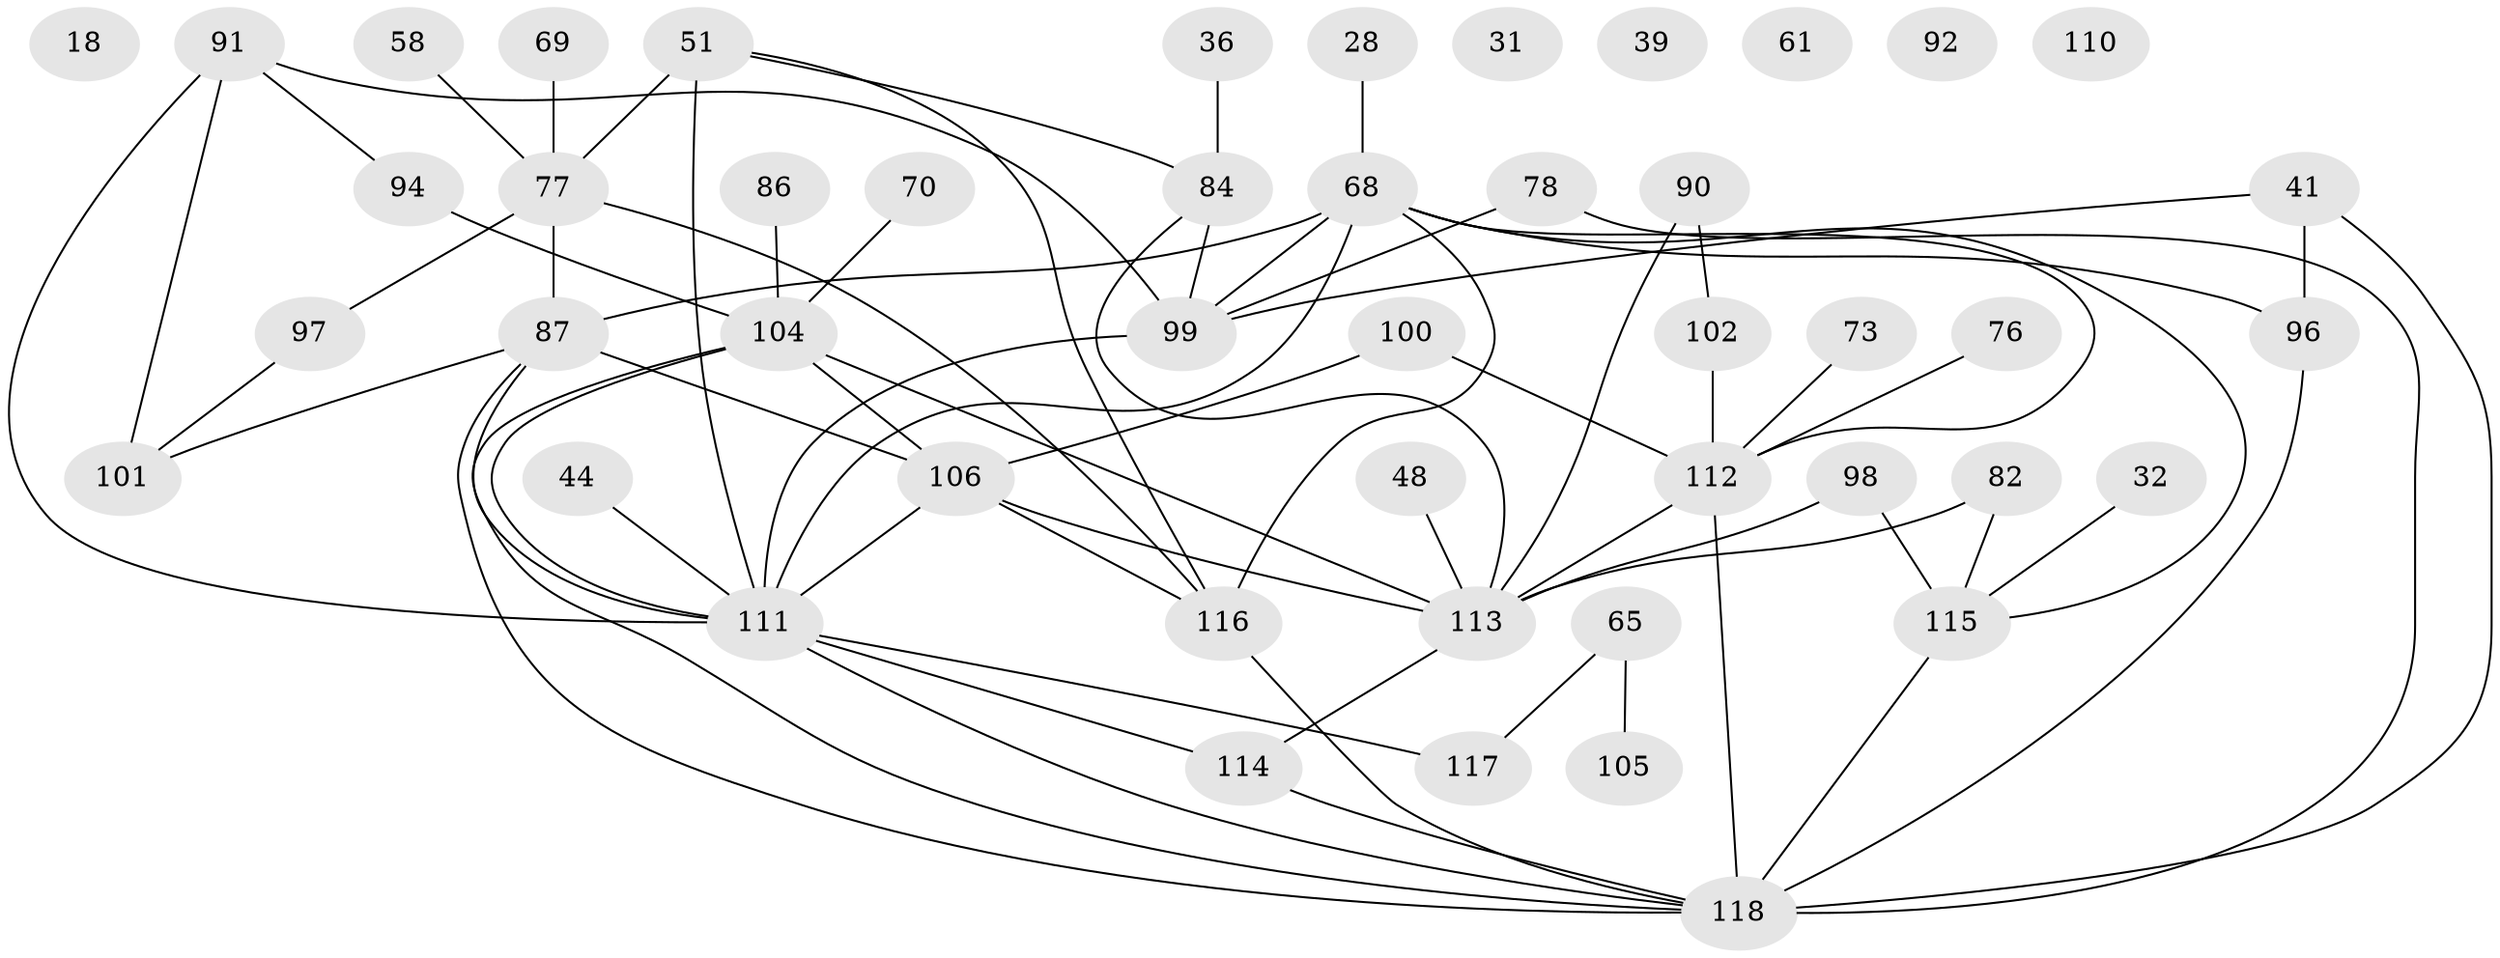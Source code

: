 // original degree distribution, {4: 0.1694915254237288, 3: 0.2288135593220339, 5: 0.07627118644067797, 2: 0.2627118644067797, 1: 0.1440677966101695, 0: 0.05084745762711865, 7: 0.025423728813559324, 6: 0.0423728813559322}
// Generated by graph-tools (version 1.1) at 2025/42/03/04/25 21:42:24]
// undirected, 47 vertices, 71 edges
graph export_dot {
graph [start="1"]
  node [color=gray90,style=filled];
  18;
  28;
  31;
  32 [super="+7"];
  36;
  39;
  41 [super="+6+8"];
  44;
  48;
  51;
  58;
  61;
  65;
  68 [super="+60+12"];
  69 [super="+17"];
  70;
  73 [super="+16"];
  76 [super="+49"];
  77 [super="+26"];
  78 [super="+55+21"];
  82;
  84 [super="+25"];
  86;
  87 [super="+20+59"];
  90 [super="+79+47"];
  91 [super="+24"];
  92;
  94 [super="+83"];
  96 [super="+22"];
  97 [super="+57"];
  98 [super="+95"];
  99 [super="+33+81"];
  100;
  101 [super="+74"];
  102;
  104 [super="+37+67+62+29"];
  105;
  106 [super="+71+72+103"];
  110;
  111 [super="+4+108"];
  112 [super="+109+40+43"];
  113 [super="+89"];
  114 [super="+88"];
  115 [super="+80"];
  116 [super="+93"];
  117;
  118 [super="+85+66+56"];
  28 -- 68;
  32 -- 115;
  36 -- 84;
  41 -- 99;
  41 -- 96 [weight=2];
  41 -- 118;
  44 -- 111;
  48 -- 113;
  51 -- 84 [weight=2];
  51 -- 116;
  51 -- 111 [weight=3];
  51 -- 77;
  58 -- 77;
  65 -- 105;
  65 -- 117;
  68 -- 111 [weight=3];
  68 -- 116 [weight=2];
  68 -- 99 [weight=4];
  68 -- 96;
  68 -- 87 [weight=2];
  68 -- 115;
  68 -- 112 [weight=2];
  69 -- 77;
  70 -- 104;
  73 -- 112;
  76 -- 112;
  77 -- 97;
  77 -- 87;
  77 -- 116 [weight=2];
  78 -- 99 [weight=2];
  78 -- 118 [weight=2];
  82 -- 113;
  82 -- 115;
  84 -- 99;
  84 -- 113;
  86 -- 104;
  87 -- 111;
  87 -- 101 [weight=2];
  87 -- 118;
  87 -- 106 [weight=2];
  90 -- 113;
  90 -- 102;
  91 -- 111;
  91 -- 99;
  91 -- 94;
  91 -- 101;
  94 -- 104 [weight=2];
  96 -- 118 [weight=2];
  97 -- 101;
  98 -- 113;
  98 -- 115;
  99 -- 111 [weight=2];
  100 -- 112;
  100 -- 106;
  102 -- 112;
  104 -- 118 [weight=3];
  104 -- 113;
  104 -- 106;
  104 -- 111 [weight=2];
  106 -- 111;
  106 -- 113;
  106 -- 116;
  111 -- 114;
  111 -- 117;
  111 -- 118;
  112 -- 113 [weight=2];
  112 -- 118 [weight=2];
  113 -- 114;
  114 -- 118;
  115 -- 118 [weight=2];
  116 -- 118;
}
